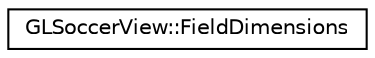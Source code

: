 digraph "Graphical Class Hierarchy"
{
 // INTERACTIVE_SVG=YES
  edge [fontname="Helvetica",fontsize="10",labelfontname="Helvetica",labelfontsize="10"];
  node [fontname="Helvetica",fontsize="10",shape=record];
  rankdir="LR";
  Node1 [label="GLSoccerView::FieldDimensions",height=0.2,width=0.4,color="black", fillcolor="white", style="filled",URL="$d2/d78/struct_g_l_soccer_view_1_1_field_dimensions.html"];
}
